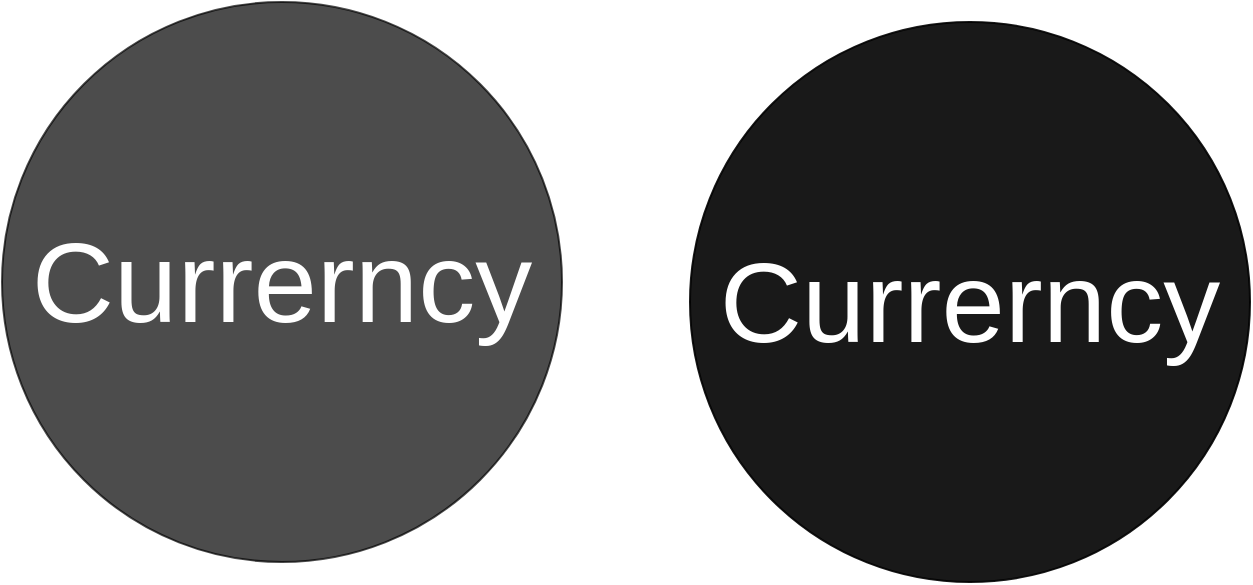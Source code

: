 <mxfile version="13.8.5" type="github"><diagram id="WAQKz-gNCxKUk-eP9phq" name="Page-1"><mxGraphModel dx="782" dy="460" grid="1" gridSize="10" guides="1" tooltips="1" connect="1" arrows="1" fold="1" page="1" pageScale="1" pageWidth="850" pageHeight="1100" math="0" shadow="0"><root><mxCell id="0"/><mxCell id="1" parent="0"/><mxCell id="vTwCXLXHIR9xTK3lrGhn-3" value="&lt;font color=&quot;#ffffff&quot; style=&quot;font-size: 57px&quot;&gt;Currerncy&lt;/font&gt;" style="ellipse;whiteSpace=wrap;html=1;aspect=fixed;strokeColor=#000000;fillColor=#000000;opacity=90;" vertex="1" parent="1"><mxGeometry x="378" y="10" width="280" height="280" as="geometry"/></mxCell><mxCell id="vTwCXLXHIR9xTK3lrGhn-7" value="" style="shape=image;html=1;verticalAlign=top;verticalLabelPosition=bottom;labelBackgroundColor=#white;imageAspect=0;aspect=fixed;image=https://cdn0.iconfinder.com/data/icons/cryptocurrency-blockchain-fintech-free/32/currency_dollar_currency_money-128.png;strokeColor=#000000;fillColor=#FFFFFF;opacity=70;fontColor=#3333FF;spacingRight=1;" vertex="1" parent="1"><mxGeometry x="454" y="152" width="128" height="128" as="geometry"/></mxCell><mxCell id="vTwCXLXHIR9xTK3lrGhn-8" value="" style="shape=image;html=1;verticalAlign=top;verticalLabelPosition=bottom;labelBackgroundColor=#ffffff;imageAspect=0;aspect=fixed;image=https://cdn0.iconfinder.com/data/icons/business-management-line-2/24/cash-128.png;strokeColor=#000000;fillColor=#000000;opacity=70;" vertex="1" parent="1"><mxGeometry x="120" y="152" width="128" height="128" as="geometry"/></mxCell><mxCell id="vTwCXLXHIR9xTK3lrGhn-9" value="&lt;font color=&quot;#ffffff&quot; style=&quot;font-size: 57px&quot;&gt;Currerncy&lt;/font&gt;" style="ellipse;whiteSpace=wrap;html=1;aspect=fixed;strokeColor=#000000;fillColor=#000000;opacity=70;" vertex="1" parent="1"><mxGeometry x="34" width="280" height="280" as="geometry"/></mxCell></root></mxGraphModel></diagram></mxfile>